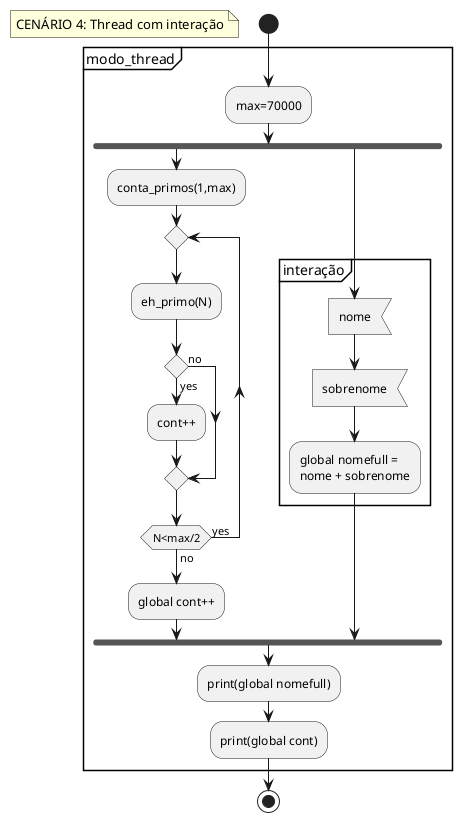 
@startuml
start
floating note: CENÁRIO 4: Thread com interação
partition modo_thread {
:max=70000;

fork
:conta_primos(1,max);
repeat 
  :eh_primo(N);
  if () then (yes)
   :cont++;
  else (no) 
  endif
repeat while (N<max/2) is (yes) not (no)
:global cont++;

fork again
partition interação {
    :nome;<<input>>
    :sobrenome;<<input>>
    :global nomefull =
    nome + sobrenome;
}
end fork
:print(global nomefull);
:print(global cont);

}
stop
@enduml
